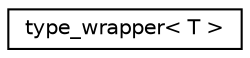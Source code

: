 digraph "Graphical Class Hierarchy"
{
 // INTERACTIVE_SVG=YES
  edge [fontname="Helvetica",fontsize="10",labelfontname="Helvetica",labelfontsize="10"];
  node [fontname="Helvetica",fontsize="10",shape=record];
  rankdir="LR";
  Node1 [label="type_wrapper\< T \>",height=0.2,width=0.4,color="black", fillcolor="white", style="filled",URL="$classtype__wrapper.html",tooltip="Wrapper for data types. "];
}
